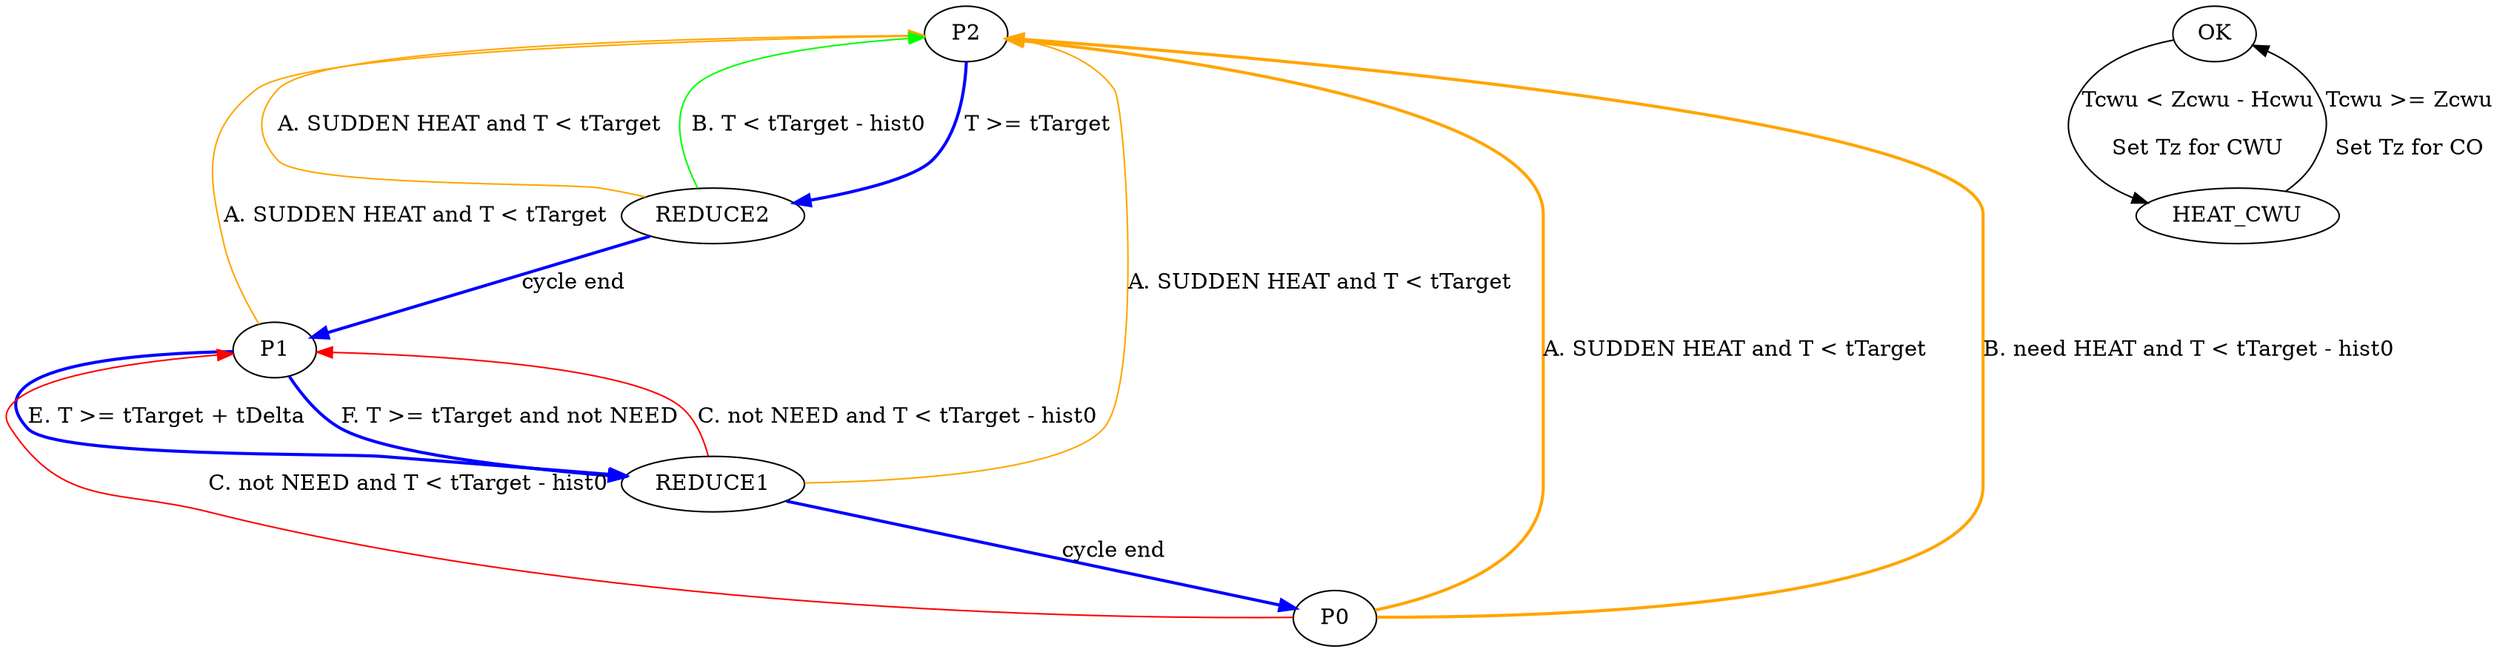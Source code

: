 digraph G {

HEAT [label="P2"]
COOLOFF [label="P1"]
MAINTAIN [label="P0"]

HEAT->REDUCE2 [label="T >= tTarget", style=bold, color=blue]

REDUCE2 -> COOLOFF [label="cycle end",style=bold, color=blue]


REDUCE2 -> HEAT [label="A. SUDDEN HEAT and T < tTarget", color=orange]
REDUCE2 -> HEAT [label="B. T < tTarget - hist0", color=green]

COOLOFF->REDUCE1 [label="E. T >= tTarget + tDelta", style=bold, color=blue]
COOLOFF->REDUCE1 [label="F. T >= tTarget and not NEED", style=bold, color=blue]

REDUCE1 -> MAINTAIN [label="cycle end", style=bold, color=blue]


REDUCE1 -> HEAT [label="A. SUDDEN HEAT and T < tTarget", color=orange]
//REDUCE1 -> HEAT [label="B. T <= tTarget - hist0", color=green]
REDUCE1 -> COOLOFF [label="C. not NEED and T < tTarget - hist0", color=red]

//REDUCE1 -> COOLOFF [label="2. NEED and T<tTarget"]

COOLOFF -> HEAT [label="A. SUDDEN HEAT and T < tTarget", color=orange]
//COOLOFF->HEAT [label="B. T <= tTarget - hist0", color=green]

//HEAT -> REDUCE1 [label="1. T > tTarget + tDelta", color=green]
MAINTAIN -> HEAT [label="A. SUDDEN HEAT and T < tTarget", style=bold, color=orange]
MAINTAIN -> HEAT [label="B. need HEAT and T < tTarget - hist0", style=bold, color=orange]

//MAINTAIN -> HEAT [label="B. T <= tTarget - hist0", style=bold, color=green]
MAINTAIN -> COOLOFF[label="C. not NEED and T < tTarget - hist0", color=red]

//MAINTAIN -> COOLOFF [label="NEED and T between tTarget - hist0 and tTarget", style=bold, color=darkgreen]



subgraph CWU {
    OK -> HEAT_CWU [label="Tcwu < Zcwu - Hcwu\r\nSet Tz for CWU"]
    HEAT_CWU -> OK [label="Tcwu >= Zcwu\r\nSet Tz for CO"]
    
}



}
